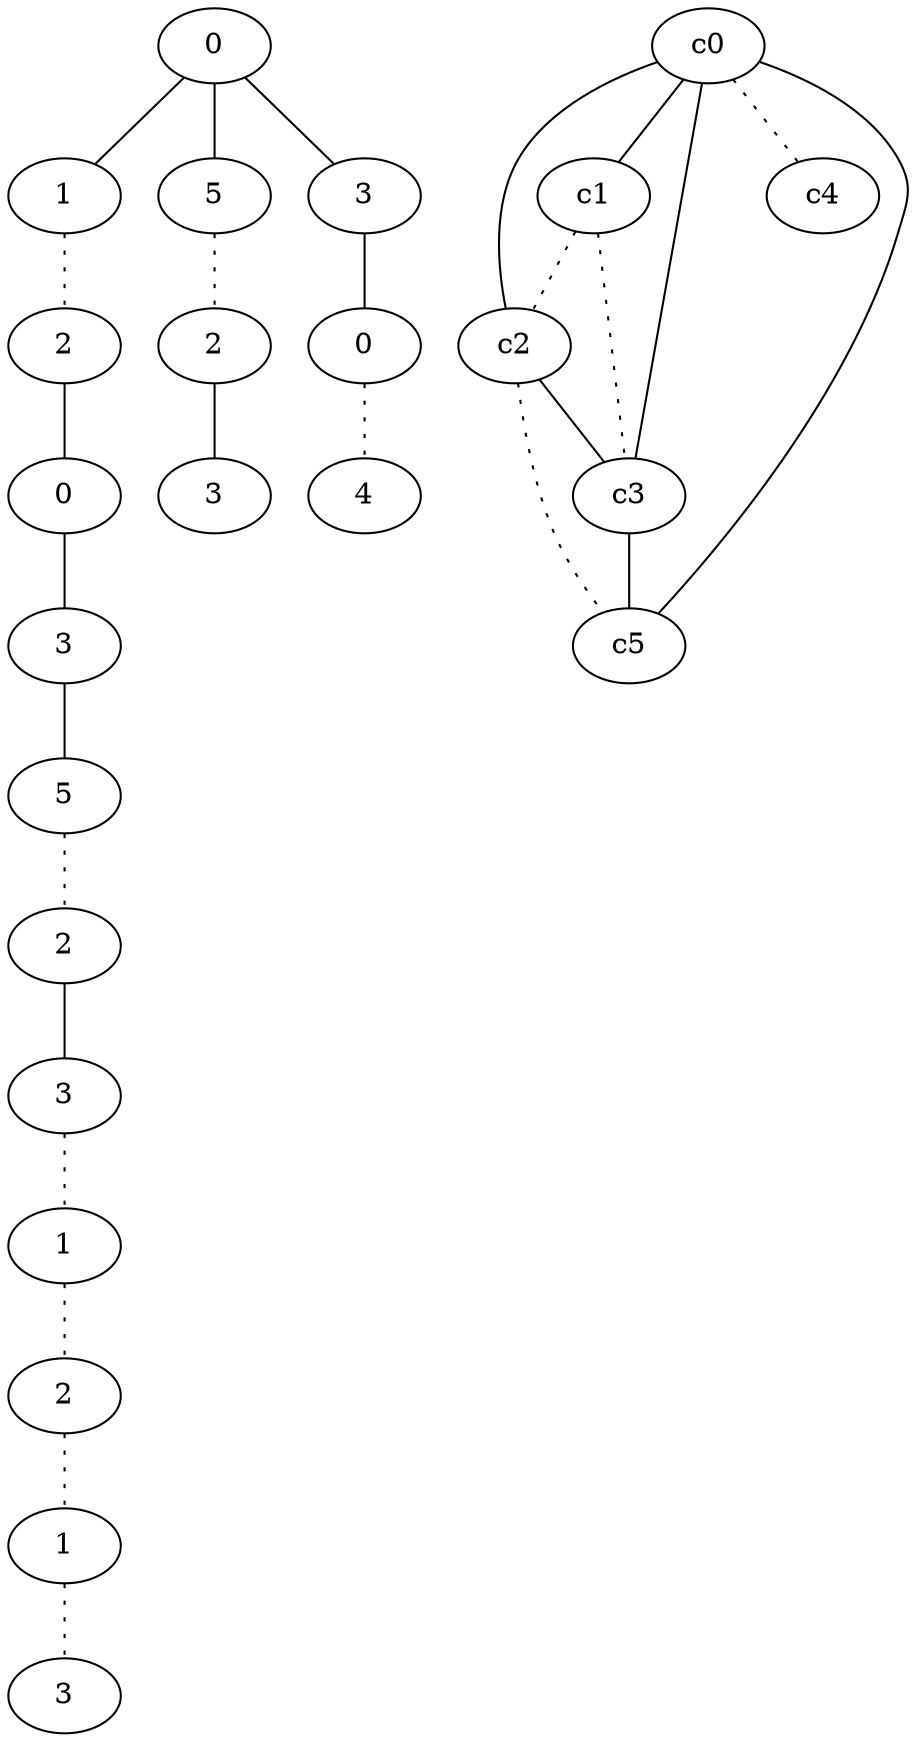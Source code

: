graph {
a0[label=0];
a1[label=1];
a2[label=2];
a3[label=0];
a4[label=3];
a5[label=5];
a6[label=2];
a7[label=3];
a8[label=1];
a9[label=2];
a10[label=1];
a11[label=3];
a12[label=5];
a13[label=2];
a14[label=3];
a15[label=3];
a16[label=0];
a17[label=4];
a0 -- a1;
a0 -- a12;
a0 -- a15;
a1 -- a2 [style=dotted];
a2 -- a3;
a3 -- a4;
a4 -- a5;
a5 -- a6 [style=dotted];
a6 -- a7;
a7 -- a8 [style=dotted];
a8 -- a9 [style=dotted];
a9 -- a10 [style=dotted];
a10 -- a11 [style=dotted];
a12 -- a13 [style=dotted];
a13 -- a14;
a15 -- a16;
a16 -- a17 [style=dotted];
c0 -- c1;
c0 -- c2;
c0 -- c3;
c0 -- c4 [style=dotted];
c0 -- c5;
c1 -- c2 [style=dotted];
c1 -- c3 [style=dotted];
c2 -- c3;
c2 -- c5 [style=dotted];
c3 -- c5;
}
